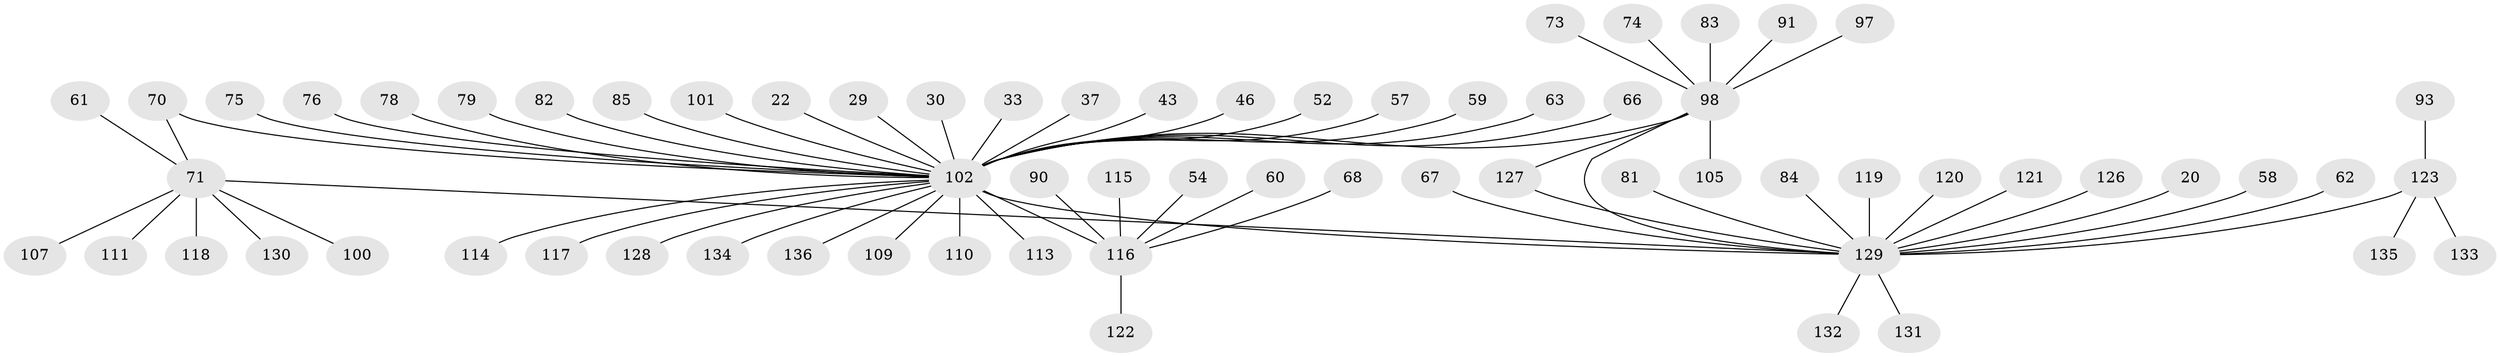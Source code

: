 // original degree distribution, {16: 0.007352941176470588, 2: 0.18382352941176472, 20: 0.007352941176470588, 12: 0.007352941176470588, 8: 0.007352941176470588, 7: 0.007352941176470588, 5: 0.04411764705882353, 6: 0.007352941176470588, 3: 0.08088235294117647, 4: 0.029411764705882353, 11: 0.007352941176470588, 1: 0.6102941176470589}
// Generated by graph-tools (version 1.1) at 2025/48/03/09/25 04:48:01]
// undirected, 68 vertices, 70 edges
graph export_dot {
graph [start="1"]
  node [color=gray90,style=filled];
  20;
  22;
  29;
  30;
  33;
  37;
  43 [super="+2"];
  46 [super="+16"];
  52;
  54;
  57;
  58;
  59;
  60;
  61;
  62;
  63 [super="+48"];
  66;
  67 [super="+26+34"];
  68;
  70;
  71 [super="+17+24+49"];
  73 [super="+35"];
  74 [super="+25+44"];
  75;
  76;
  78;
  79 [super="+32"];
  81;
  82 [super="+80"];
  83;
  84;
  85;
  90;
  91 [super="+69"];
  93;
  97;
  98 [super="+65+77+87+64"];
  100;
  101;
  102 [super="+45+12+21"];
  105;
  107;
  109;
  110;
  111;
  113;
  114 [super="+51"];
  115;
  116 [super="+18+99+53+41+104+106+86"];
  117;
  118;
  119;
  120;
  121 [super="+96"];
  122;
  123 [super="+72+28+108+50+14"];
  126 [super="+125"];
  127 [super="+124"];
  128;
  129 [super="+3"];
  130;
  131 [super="+88"];
  132;
  133;
  134 [super="+38"];
  135;
  136;
  20 -- 129;
  22 -- 102;
  29 -- 102;
  30 -- 102;
  33 -- 102;
  37 -- 102;
  43 -- 102;
  46 -- 102;
  52 -- 102;
  54 -- 116;
  57 -- 102;
  58 -- 129;
  59 -- 102;
  60 -- 116;
  61 -- 71;
  62 -- 129;
  63 -- 102;
  66 -- 102;
  67 -- 129;
  68 -- 116;
  70 -- 71;
  70 -- 102;
  71 -- 130;
  71 -- 100;
  71 -- 107;
  71 -- 111;
  71 -- 118;
  71 -- 129 [weight=2];
  73 -- 98;
  74 -- 98;
  75 -- 102;
  76 -- 102;
  78 -- 102;
  79 -- 102;
  81 -- 129;
  82 -- 102;
  83 -- 98;
  84 -- 129;
  85 -- 102;
  90 -- 116;
  91 -- 98;
  93 -- 123;
  97 -- 98;
  98 -- 129;
  98 -- 102 [weight=2];
  98 -- 105;
  98 -- 127;
  101 -- 102;
  102 -- 109;
  102 -- 128;
  102 -- 110;
  102 -- 136;
  102 -- 113;
  102 -- 117;
  102 -- 116 [weight=6];
  102 -- 134;
  102 -- 114;
  102 -- 129;
  115 -- 116;
  116 -- 122;
  119 -- 129;
  120 -- 129;
  121 -- 129;
  123 -- 133;
  123 -- 135;
  123 -- 129 [weight=2];
  126 -- 129;
  127 -- 129;
  129 -- 132;
  129 -- 131;
}
